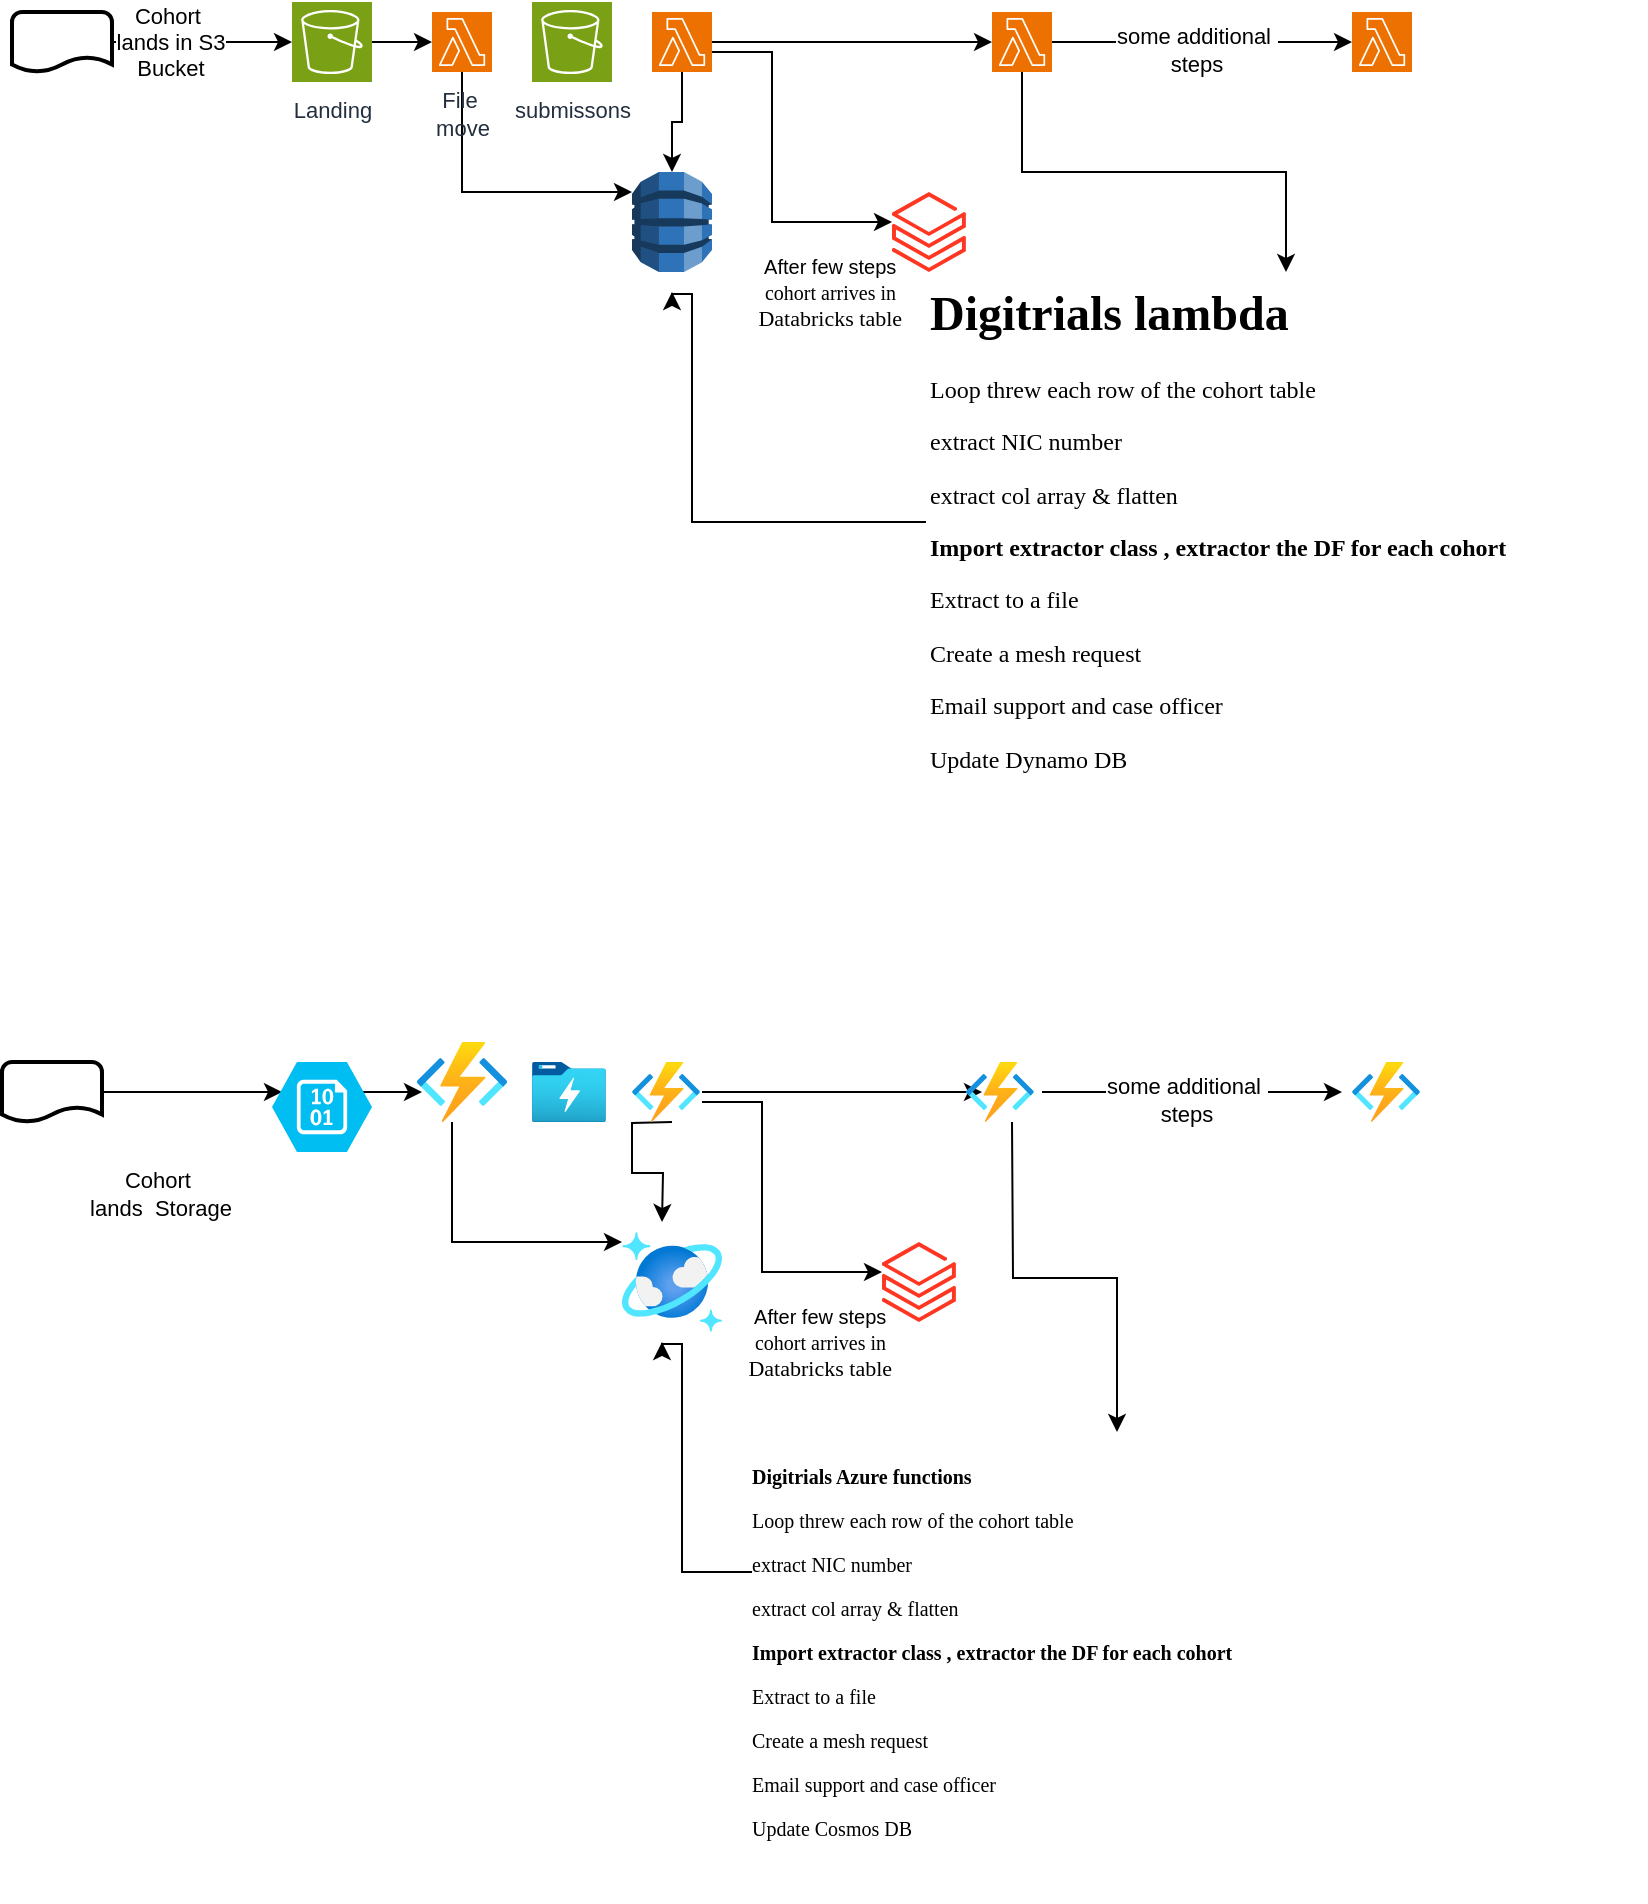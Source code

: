 <mxfile version="24.4.4" type="github">
  <diagram name="Page-1" id="uHCma_FmaCSKborZXaRn">
    <mxGraphModel dx="1434" dy="789" grid="1" gridSize="10" guides="1" tooltips="1" connect="1" arrows="1" fold="1" page="1" pageScale="1" pageWidth="827" pageHeight="1169" math="0" shadow="0">
      <root>
        <mxCell id="0" />
        <mxCell id="1" parent="0" />
        <mxCell id="vDAXVthCq3TNaY1uQa2G-28" style="edgeStyle=orthogonalEdgeStyle;rounded=0;orthogonalLoop=1;jettySize=auto;html=1;" parent="1" source="vDAXVthCq3TNaY1uQa2G-2" target="vDAXVthCq3TNaY1uQa2G-18" edge="1">
          <mxGeometry relative="1" as="geometry">
            <Array as="points">
              <mxPoint x="235" y="140" />
            </Array>
          </mxGeometry>
        </mxCell>
        <mxCell id="vDAXVthCq3TNaY1uQa2G-2" value="&lt;font style=&quot;font-size: 11px;&quot;&gt;File&amp;nbsp;&lt;/font&gt;&lt;div&gt;&lt;font style=&quot;font-size: 11px;&quot;&gt;move&lt;/font&gt;&lt;/div&gt;" style="sketch=0;points=[[0,0,0],[0.25,0,0],[0.5,0,0],[0.75,0,0],[1,0,0],[0,1,0],[0.25,1,0],[0.5,1,0],[0.75,1,0],[1,1,0],[0,0.25,0],[0,0.5,0],[0,0.75,0],[1,0.25,0],[1,0.5,0],[1,0.75,0]];outlineConnect=0;fontColor=#232F3E;fillColor=#ED7100;strokeColor=#ffffff;dashed=0;verticalLabelPosition=bottom;verticalAlign=top;align=center;html=1;fontSize=12;fontStyle=0;aspect=fixed;shape=mxgraph.aws4.resourceIcon;resIcon=mxgraph.aws4.lambda;" parent="1" vertex="1">
          <mxGeometry x="220" y="50" width="30" height="30" as="geometry" />
        </mxCell>
        <mxCell id="vDAXVthCq3TNaY1uQa2G-7" value="&lt;font style=&quot;font-size: 11px;&quot;&gt;Landing&lt;/font&gt;" style="sketch=0;points=[[0,0,0],[0.25,0,0],[0.5,0,0],[0.75,0,0],[1,0,0],[0,1,0],[0.25,1,0],[0.5,1,0],[0.75,1,0],[1,1,0],[0,0.25,0],[0,0.5,0],[0,0.75,0],[1,0.25,0],[1,0.5,0],[1,0.75,0]];outlineConnect=0;fontColor=#232F3E;fillColor=#7AA116;strokeColor=#ffffff;dashed=0;verticalLabelPosition=bottom;verticalAlign=top;align=center;html=1;fontSize=12;fontStyle=0;aspect=fixed;shape=mxgraph.aws4.resourceIcon;resIcon=mxgraph.aws4.s3;" parent="1" vertex="1">
          <mxGeometry x="150" y="45" width="40" height="40" as="geometry" />
        </mxCell>
        <mxCell id="vDAXVthCq3TNaY1uQa2G-11" style="edgeStyle=orthogonalEdgeStyle;rounded=0;orthogonalLoop=1;jettySize=auto;html=1;" parent="1" source="vDAXVthCq3TNaY1uQa2G-10" target="vDAXVthCq3TNaY1uQa2G-7" edge="1">
          <mxGeometry relative="1" as="geometry" />
        </mxCell>
        <mxCell id="vDAXVthCq3TNaY1uQa2G-12" value="&lt;font style=&quot;font-size: 11px;&quot;&gt;Cohort&amp;nbsp;&lt;/font&gt;&lt;div&gt;&lt;font style=&quot;font-size: 11px;&quot;&gt;lands in S3 &lt;br&gt;Bucket&lt;/font&gt;&lt;/div&gt;" style="edgeLabel;html=1;align=center;verticalAlign=middle;resizable=0;points=[];" parent="vDAXVthCq3TNaY1uQa2G-11" vertex="1" connectable="0">
          <mxGeometry x="0.091" y="-4" relative="1" as="geometry">
            <mxPoint x="-20" y="-4" as="offset" />
          </mxGeometry>
        </mxCell>
        <mxCell id="vDAXVthCq3TNaY1uQa2G-10" value="" style="strokeWidth=2;html=1;shape=mxgraph.flowchart.document2;whiteSpace=wrap;size=0.25;" parent="1" vertex="1">
          <mxGeometry x="10" y="50" width="50" height="30" as="geometry" />
        </mxCell>
        <mxCell id="vDAXVthCq3TNaY1uQa2G-13" style="edgeStyle=orthogonalEdgeStyle;rounded=0;orthogonalLoop=1;jettySize=auto;html=1;entryX=0;entryY=0.5;entryDx=0;entryDy=0;entryPerimeter=0;" parent="1" source="vDAXVthCq3TNaY1uQa2G-7" target="vDAXVthCq3TNaY1uQa2G-2" edge="1">
          <mxGeometry relative="1" as="geometry" />
        </mxCell>
        <mxCell id="vDAXVthCq3TNaY1uQa2G-14" value="&lt;font style=&quot;font-size: 11px;&quot;&gt;submissons&lt;/font&gt;" style="sketch=0;points=[[0,0,0],[0.25,0,0],[0.5,0,0],[0.75,0,0],[1,0,0],[0,1,0],[0.25,1,0],[0.5,1,0],[0.75,1,0],[1,1,0],[0,0.25,0],[0,0.5,0],[0,0.75,0],[1,0.25,0],[1,0.5,0],[1,0.75,0]];outlineConnect=0;fontColor=#232F3E;fillColor=#7AA116;strokeColor=#ffffff;dashed=0;verticalLabelPosition=bottom;verticalAlign=top;align=center;html=1;fontSize=12;fontStyle=0;aspect=fixed;shape=mxgraph.aws4.resourceIcon;resIcon=mxgraph.aws4.s3;" parent="1" vertex="1">
          <mxGeometry x="270" y="45" width="40" height="40" as="geometry" />
        </mxCell>
        <mxCell id="vDAXVthCq3TNaY1uQa2G-18" value="" style="outlineConnect=0;dashed=0;verticalLabelPosition=bottom;verticalAlign=top;align=center;html=1;shape=mxgraph.aws3.dynamo_db;fillColor=#2E73B8;gradientColor=none;" parent="1" vertex="1">
          <mxGeometry x="320" y="130" width="40" height="50" as="geometry" />
        </mxCell>
        <mxCell id="vDAXVthCq3TNaY1uQa2G-26" value="&lt;font style=&quot;font-size: 10px;&quot; face=&quot;Helvetica&quot;&gt;After few steps&amp;nbsp;&lt;/font&gt;&lt;div&gt;&lt;font style=&quot;font-size: 10px;&quot; face=&quot;Ixv8mfhsVUGZZnF8XqDp&quot;&gt;cohort arrives in&amp;nbsp;&lt;/font&gt;&lt;/div&gt;&lt;div&gt;&lt;font style=&quot;font-size: 11px;&quot; face=&quot;Ixv8mfhsVUGZZnF8XqDp&quot;&gt;Databricks table&amp;nbsp;&lt;/font&gt;&lt;/div&gt;" style="edgeStyle=orthogonalEdgeStyle;rounded=0;orthogonalLoop=1;jettySize=auto;html=1;" parent="1" source="vDAXVthCq3TNaY1uQa2G-24" target="vDAXVthCq3TNaY1uQa2G-30" edge="1">
          <mxGeometry x="0.657" y="-35" relative="1" as="geometry">
            <mxPoint x="520" y="70" as="targetPoint" />
            <Array as="points">
              <mxPoint x="390" y="70" />
              <mxPoint x="390" y="155" />
            </Array>
            <mxPoint as="offset" />
          </mxGeometry>
        </mxCell>
        <mxCell id="vDAXVthCq3TNaY1uQa2G-41" style="edgeStyle=orthogonalEdgeStyle;rounded=0;orthogonalLoop=1;jettySize=auto;html=1;" parent="1" source="vDAXVthCq3TNaY1uQa2G-24" target="vDAXVthCq3TNaY1uQa2G-40" edge="1">
          <mxGeometry relative="1" as="geometry" />
        </mxCell>
        <mxCell id="vDAXVthCq3TNaY1uQa2G-24" value="" style="sketch=0;points=[[0,0,0],[0.25,0,0],[0.5,0,0],[0.75,0,0],[1,0,0],[0,1,0],[0.25,1,0],[0.5,1,0],[0.75,1,0],[1,1,0],[0,0.25,0],[0,0.5,0],[0,0.75,0],[1,0.25,0],[1,0.5,0],[1,0.75,0]];outlineConnect=0;fontColor=#232F3E;fillColor=#ED7100;strokeColor=#ffffff;dashed=0;verticalLabelPosition=bottom;verticalAlign=top;align=center;html=1;fontSize=12;fontStyle=0;aspect=fixed;shape=mxgraph.aws4.resourceIcon;resIcon=mxgraph.aws4.lambda;" parent="1" vertex="1">
          <mxGeometry x="330" y="50" width="30" height="30" as="geometry" />
        </mxCell>
        <mxCell id="vDAXVthCq3TNaY1uQa2G-29" style="edgeStyle=orthogonalEdgeStyle;rounded=0;orthogonalLoop=1;jettySize=auto;html=1;entryX=0.5;entryY=0;entryDx=0;entryDy=0;entryPerimeter=0;" parent="1" source="vDAXVthCq3TNaY1uQa2G-24" target="vDAXVthCq3TNaY1uQa2G-18" edge="1">
          <mxGeometry relative="1" as="geometry" />
        </mxCell>
        <mxCell id="vDAXVthCq3TNaY1uQa2G-30" value="" style="image;aspect=fixed;html=1;points=[];align=center;fontSize=12;image=img/lib/azure2/analytics/Azure_Databricks.svg;" parent="1" vertex="1">
          <mxGeometry x="450" y="140" width="36.94" height="40" as="geometry" />
        </mxCell>
        <mxCell id="vDAXVthCq3TNaY1uQa2G-43" style="edgeStyle=orthogonalEdgeStyle;rounded=0;orthogonalLoop=1;jettySize=auto;html=1;" parent="1" source="vDAXVthCq3TNaY1uQa2G-35" edge="1">
          <mxGeometry relative="1" as="geometry">
            <mxPoint x="340" y="190" as="targetPoint" />
            <Array as="points">
              <mxPoint x="350" y="305" />
              <mxPoint x="350" y="191" />
            </Array>
          </mxGeometry>
        </mxCell>
        <mxCell id="vDAXVthCq3TNaY1uQa2G-35" value="&lt;h1 style=&quot;margin-top: 0px;&quot;&gt;&lt;font face=&quot;Verdana&quot;&gt;Digitrials lambda&amp;nbsp;&lt;/font&gt;&lt;/h1&gt;&lt;p&gt;&lt;font face=&quot;By6SQ_CzczAgG9E-d-W3&quot;&gt;&lt;span style=&quot;background-color: initial;&quot;&gt;Loop threw each row of the cohort table&lt;/span&gt;&lt;br&gt;&lt;/font&gt;&lt;/p&gt;&lt;p&gt;&lt;font face=&quot;By6SQ_CzczAgG9E-d-W3&quot;&gt;extract NIC number&lt;/font&gt;&lt;/p&gt;&lt;p&gt;&lt;font face=&quot;By6SQ_CzczAgG9E-d-W3&quot;&gt;extract col array &amp;amp; flatten&lt;/font&gt;&lt;/p&gt;&lt;p&gt;&lt;b&gt;&lt;font face=&quot;By6SQ_CzczAgG9E-d-W3&quot;&gt;Import extractor class , extractor the DF for each cohort&lt;/font&gt;&lt;/b&gt;&lt;/p&gt;&lt;p&gt;&lt;font face=&quot;By6SQ_CzczAgG9E-d-W3&quot;&gt;Extract to a file&lt;/font&gt;&lt;/p&gt;&lt;p&gt;&lt;font face=&quot;By6SQ_CzczAgG9E-d-W3&quot;&gt;Create a mesh request&lt;/font&gt;&lt;/p&gt;&lt;p&gt;&lt;font face=&quot;By6SQ_CzczAgG9E-d-W3&quot;&gt;Email support and case officer&lt;/font&gt;&lt;/p&gt;&lt;p&gt;&lt;font face=&quot;By6SQ_CzczAgG9E-d-W3&quot;&gt;Update Dynamo DB&lt;/font&gt;&lt;/p&gt;" style="text;html=1;whiteSpace=wrap;overflow=hidden;rounded=0;" parent="1" vertex="1">
          <mxGeometry x="467" y="180" width="360" height="250" as="geometry" />
        </mxCell>
        <mxCell id="vDAXVthCq3TNaY1uQa2G-42" style="edgeStyle=orthogonalEdgeStyle;rounded=0;orthogonalLoop=1;jettySize=auto;html=1;" parent="1" source="vDAXVthCq3TNaY1uQa2G-40" edge="1" target="vDAXVthCq3TNaY1uQa2G-35">
          <mxGeometry relative="1" as="geometry">
            <mxPoint x="520" y="270" as="targetPoint" />
          </mxGeometry>
        </mxCell>
        <mxCell id="vDAXVthCq3TNaY1uQa2G-40" value="" style="sketch=0;points=[[0,0,0],[0.25,0,0],[0.5,0,0],[0.75,0,0],[1,0,0],[0,1,0],[0.25,1,0],[0.5,1,0],[0.75,1,0],[1,1,0],[0,0.25,0],[0,0.5,0],[0,0.75,0],[1,0.25,0],[1,0.5,0],[1,0.75,0]];outlineConnect=0;fontColor=#232F3E;fillColor=#ED7100;strokeColor=#ffffff;dashed=0;verticalLabelPosition=bottom;verticalAlign=top;align=center;html=1;fontSize=12;fontStyle=0;aspect=fixed;shape=mxgraph.aws4.resourceIcon;resIcon=mxgraph.aws4.lambda;" parent="1" vertex="1">
          <mxGeometry x="500" y="50" width="30" height="30" as="geometry" />
        </mxCell>
        <mxCell id="vDAXVthCq3TNaY1uQa2G-47" value="" style="sketch=0;points=[[0,0,0],[0.25,0,0],[0.5,0,0],[0.75,0,0],[1,0,0],[0,1,0],[0.25,1,0],[0.5,1,0],[0.75,1,0],[1,1,0],[0,0.25,0],[0,0.5,0],[0,0.75,0],[1,0.25,0],[1,0.5,0],[1,0.75,0]];outlineConnect=0;fontColor=#232F3E;fillColor=#ED7100;strokeColor=#ffffff;dashed=0;verticalLabelPosition=bottom;verticalAlign=top;align=center;html=1;fontSize=12;fontStyle=0;aspect=fixed;shape=mxgraph.aws4.resourceIcon;resIcon=mxgraph.aws4.lambda;" parent="1" vertex="1">
          <mxGeometry x="680" y="50" width="30" height="30" as="geometry" />
        </mxCell>
        <mxCell id="vDAXVthCq3TNaY1uQa2G-48" style="edgeStyle=orthogonalEdgeStyle;rounded=0;orthogonalLoop=1;jettySize=auto;html=1;entryX=0;entryY=0.5;entryDx=0;entryDy=0;entryPerimeter=0;" parent="1" source="vDAXVthCq3TNaY1uQa2G-40" target="vDAXVthCq3TNaY1uQa2G-47" edge="1">
          <mxGeometry relative="1" as="geometry" />
        </mxCell>
        <mxCell id="vDAXVthCq3TNaY1uQa2G-49" value="some additional&amp;nbsp;&lt;div&gt;steps&lt;/div&gt;" style="edgeLabel;html=1;align=center;verticalAlign=middle;resizable=0;points=[];" parent="vDAXVthCq3TNaY1uQa2G-48" vertex="1" connectable="0">
          <mxGeometry x="-0.05" y="-4" relative="1" as="geometry">
            <mxPoint as="offset" />
          </mxGeometry>
        </mxCell>
        <mxCell id="bMgN3ZrooA-21gRi20hC-44" style="edgeStyle=orthogonalEdgeStyle;rounded=0;orthogonalLoop=1;jettySize=auto;html=1;" edge="1" parent="1">
          <mxGeometry relative="1" as="geometry">
            <Array as="points">
              <mxPoint x="230" y="665" />
            </Array>
            <mxPoint x="230" y="605" as="sourcePoint" />
            <mxPoint x="315" y="665" as="targetPoint" />
          </mxGeometry>
        </mxCell>
        <mxCell id="bMgN3ZrooA-21gRi20hC-47" style="edgeStyle=orthogonalEdgeStyle;rounded=0;orthogonalLoop=1;jettySize=auto;html=1;" edge="1" parent="1" source="bMgN3ZrooA-21gRi20hC-49">
          <mxGeometry relative="1" as="geometry">
            <mxPoint x="145" y="590" as="targetPoint" />
          </mxGeometry>
        </mxCell>
        <mxCell id="bMgN3ZrooA-21gRi20hC-48" value="&lt;font style=&quot;font-size: 11px;&quot;&gt;Cohort&amp;nbsp;&lt;/font&gt;&lt;div&gt;&lt;font style=&quot;font-size: 11px;&quot;&gt;lands&amp;nbsp; Storage&lt;br&gt;&lt;/font&gt;&lt;/div&gt;" style="edgeLabel;html=1;align=center;verticalAlign=middle;resizable=0;points=[];" vertex="1" connectable="0" parent="bMgN3ZrooA-21gRi20hC-47">
          <mxGeometry x="0.091" y="-4" relative="1" as="geometry">
            <mxPoint x="-20" y="46" as="offset" />
          </mxGeometry>
        </mxCell>
        <mxCell id="bMgN3ZrooA-21gRi20hC-49" value="" style="strokeWidth=2;html=1;shape=mxgraph.flowchart.document2;whiteSpace=wrap;size=0.25;" vertex="1" parent="1">
          <mxGeometry x="5" y="575" width="50" height="30" as="geometry" />
        </mxCell>
        <mxCell id="bMgN3ZrooA-21gRi20hC-50" style="edgeStyle=orthogonalEdgeStyle;rounded=0;orthogonalLoop=1;jettySize=auto;html=1;entryX=0;entryY=0.5;entryDx=0;entryDy=0;entryPerimeter=0;" edge="1" parent="1">
          <mxGeometry relative="1" as="geometry">
            <mxPoint x="185" y="590" as="sourcePoint" />
            <mxPoint x="215" y="590" as="targetPoint" />
          </mxGeometry>
        </mxCell>
        <mxCell id="bMgN3ZrooA-21gRi20hC-53" value="&lt;font style=&quot;font-size: 10px;&quot; face=&quot;Helvetica&quot;&gt;After few steps&amp;nbsp;&lt;/font&gt;&lt;div&gt;&lt;font style=&quot;font-size: 10px;&quot; face=&quot;Ixv8mfhsVUGZZnF8XqDp&quot;&gt;cohort arrives in&amp;nbsp;&lt;/font&gt;&lt;/div&gt;&lt;div&gt;&lt;font style=&quot;font-size: 11px;&quot; face=&quot;Ixv8mfhsVUGZZnF8XqDp&quot;&gt;Databricks table&amp;nbsp;&lt;/font&gt;&lt;/div&gt;" style="edgeStyle=orthogonalEdgeStyle;rounded=0;orthogonalLoop=1;jettySize=auto;html=1;" edge="1" parent="1" target="bMgN3ZrooA-21gRi20hC-57">
          <mxGeometry x="0.657" y="-35" relative="1" as="geometry">
            <mxPoint x="515" y="595" as="targetPoint" />
            <Array as="points">
              <mxPoint x="385" y="595" />
              <mxPoint x="385" y="680" />
            </Array>
            <mxPoint as="offset" />
            <mxPoint x="355" y="595" as="sourcePoint" />
          </mxGeometry>
        </mxCell>
        <mxCell id="bMgN3ZrooA-21gRi20hC-54" style="edgeStyle=orthogonalEdgeStyle;rounded=0;orthogonalLoop=1;jettySize=auto;html=1;" edge="1" parent="1">
          <mxGeometry relative="1" as="geometry">
            <mxPoint x="355" y="590" as="sourcePoint" />
            <mxPoint x="495" y="590" as="targetPoint" />
          </mxGeometry>
        </mxCell>
        <mxCell id="bMgN3ZrooA-21gRi20hC-56" style="edgeStyle=orthogonalEdgeStyle;rounded=0;orthogonalLoop=1;jettySize=auto;html=1;entryX=0.5;entryY=0;entryDx=0;entryDy=0;entryPerimeter=0;" edge="1" parent="1">
          <mxGeometry relative="1" as="geometry">
            <mxPoint x="340" y="605" as="sourcePoint" />
            <mxPoint x="335" y="655" as="targetPoint" />
          </mxGeometry>
        </mxCell>
        <mxCell id="bMgN3ZrooA-21gRi20hC-57" value="" style="image;aspect=fixed;html=1;points=[];align=center;fontSize=12;image=img/lib/azure2/analytics/Azure_Databricks.svg;" vertex="1" parent="1">
          <mxGeometry x="445" y="665" width="36.94" height="40" as="geometry" />
        </mxCell>
        <mxCell id="bMgN3ZrooA-21gRi20hC-58" style="edgeStyle=orthogonalEdgeStyle;rounded=0;orthogonalLoop=1;jettySize=auto;html=1;" edge="1" parent="1" source="bMgN3ZrooA-21gRi20hC-59">
          <mxGeometry relative="1" as="geometry">
            <mxPoint x="335" y="715" as="targetPoint" />
            <Array as="points">
              <mxPoint x="345" y="830" />
              <mxPoint x="345" y="716" />
            </Array>
          </mxGeometry>
        </mxCell>
        <mxCell id="bMgN3ZrooA-21gRi20hC-59" value="&lt;p style=&quot;line-height: 80%;&quot;&gt;&lt;/p&gt;&lt;h1 style=&quot;margin-top: 0px; font-size: 10px;&quot;&gt;&lt;font style=&quot;font-size: 10px;&quot; face=&quot;Verdana&quot;&gt;Digitrials Azure functions&lt;br&gt;&lt;/font&gt;&lt;/h1&gt;&lt;p style=&quot;font-size: 10px;&quot;&gt;&lt;font style=&quot;font-size: 10px;&quot; face=&quot;By6SQ_CzczAgG9E-d-W3&quot;&gt;&lt;span style=&quot;background-color: initial;&quot;&gt;Loop threw each row of the cohort table&lt;/span&gt;&lt;br&gt;&lt;/font&gt;&lt;/p&gt;&lt;p style=&quot;font-size: 10px;&quot;&gt;&lt;font style=&quot;font-size: 10px;&quot; face=&quot;By6SQ_CzczAgG9E-d-W3&quot;&gt;extract NIC number&lt;/font&gt;&lt;/p&gt;&lt;p style=&quot;font-size: 10px;&quot;&gt;&lt;font style=&quot;font-size: 10px;&quot; face=&quot;By6SQ_CzczAgG9E-d-W3&quot;&gt;extract col array &amp;amp; flatten&lt;/font&gt;&lt;/p&gt;&lt;p style=&quot;font-size: 10px;&quot;&gt;&lt;font style=&quot;font-size: 10px;&quot;&gt;&lt;b&gt;&lt;font style=&quot;font-size: 10px;&quot; face=&quot;By6SQ_CzczAgG9E-d-W3&quot;&gt;Import extractor class , extractor the DF for each cohort&lt;/font&gt;&lt;/b&gt;&lt;/font&gt;&lt;/p&gt;&lt;p style=&quot;font-size: 10px;&quot;&gt;&lt;font style=&quot;font-size: 10px;&quot; face=&quot;By6SQ_CzczAgG9E-d-W3&quot;&gt;Extract to a file&lt;/font&gt;&lt;/p&gt;&lt;p style=&quot;font-size: 10px;&quot;&gt;&lt;font style=&quot;font-size: 10px;&quot; face=&quot;By6SQ_CzczAgG9E-d-W3&quot;&gt;Create a mesh request&lt;/font&gt;&lt;/p&gt;&lt;p style=&quot;font-size: 10px;&quot;&gt;&lt;font style=&quot;font-size: 10px;&quot; face=&quot;By6SQ_CzczAgG9E-d-W3&quot;&gt;Email support and case officer&lt;/font&gt;&lt;/p&gt;&lt;p style=&quot;font-size: 10px;&quot;&gt;&lt;font style=&quot;font-size: 10px;&quot; face=&quot;By6SQ_CzczAgG9E-d-W3&quot;&gt;Update Cosmos DB&lt;/font&gt;&lt;/p&gt;&lt;p&gt;&lt;/p&gt;" style="text;html=1;whiteSpace=wrap;overflow=hidden;rounded=0;strokeWidth=0;spacing=0;" vertex="1" parent="1">
          <mxGeometry x="380" y="760" width="365" height="230" as="geometry" />
        </mxCell>
        <mxCell id="bMgN3ZrooA-21gRi20hC-60" style="edgeStyle=orthogonalEdgeStyle;rounded=0;orthogonalLoop=1;jettySize=auto;html=1;" edge="1" parent="1" target="bMgN3ZrooA-21gRi20hC-59">
          <mxGeometry relative="1" as="geometry">
            <mxPoint x="515" y="795" as="targetPoint" />
            <mxPoint x="510" y="605" as="sourcePoint" />
          </mxGeometry>
        </mxCell>
        <mxCell id="bMgN3ZrooA-21gRi20hC-63" style="edgeStyle=orthogonalEdgeStyle;rounded=0;orthogonalLoop=1;jettySize=auto;html=1;entryX=0;entryY=0.5;entryDx=0;entryDy=0;entryPerimeter=0;" edge="1" parent="1">
          <mxGeometry relative="1" as="geometry">
            <mxPoint x="525" y="590" as="sourcePoint" />
            <mxPoint x="675" y="590" as="targetPoint" />
          </mxGeometry>
        </mxCell>
        <mxCell id="bMgN3ZrooA-21gRi20hC-64" value="some additional&amp;nbsp;&lt;div&gt;steps&lt;/div&gt;" style="edgeLabel;html=1;align=center;verticalAlign=middle;resizable=0;points=[];" vertex="1" connectable="0" parent="bMgN3ZrooA-21gRi20hC-63">
          <mxGeometry x="-0.05" y="-4" relative="1" as="geometry">
            <mxPoint as="offset" />
          </mxGeometry>
        </mxCell>
        <mxCell id="bMgN3ZrooA-21gRi20hC-65" value="" style="image;aspect=fixed;html=1;points=[];align=center;fontSize=12;image=img/lib/azure2/iot/Function_Apps.svg;" vertex="1" parent="1">
          <mxGeometry x="212.34" y="565" width="45.33" height="40" as="geometry" />
        </mxCell>
        <mxCell id="bMgN3ZrooA-21gRi20hC-66" value="" style="image;aspect=fixed;html=1;points=[];align=center;fontSize=12;image=img/lib/azure2/compute/Function_Apps.svg;" vertex="1" parent="1">
          <mxGeometry x="486.94" y="575" width="34" height="30" as="geometry" />
        </mxCell>
        <mxCell id="bMgN3ZrooA-21gRi20hC-67" value="" style="image;aspect=fixed;html=1;points=[];align=center;fontSize=12;image=img/lib/azure2/compute/Function_Apps.svg;" vertex="1" parent="1">
          <mxGeometry x="320" y="575" width="34" height="30" as="geometry" />
        </mxCell>
        <mxCell id="bMgN3ZrooA-21gRi20hC-68" value="" style="image;aspect=fixed;html=1;points=[];align=center;fontSize=12;image=img/lib/azure2/compute/Function_Apps.svg;" vertex="1" parent="1">
          <mxGeometry x="680" y="575" width="34" height="30" as="geometry" />
        </mxCell>
        <mxCell id="bMgN3ZrooA-21gRi20hC-69" value="" style="image;aspect=fixed;html=1;points=[];align=center;fontSize=12;image=img/lib/azure2/databases/Azure_Cosmos_DB.svg;" vertex="1" parent="1">
          <mxGeometry x="315" y="660" width="50" height="50" as="geometry" />
        </mxCell>
        <mxCell id="bMgN3ZrooA-21gRi20hC-70" value="" style="image;aspect=fixed;html=1;points=[];align=center;fontSize=12;image=img/lib/azure2/analytics/Data_Lake_Store_Gen1.svg;" vertex="1" parent="1">
          <mxGeometry x="270" y="575" width="36.92" height="30" as="geometry" />
        </mxCell>
        <mxCell id="bMgN3ZrooA-21gRi20hC-71" value="" style="verticalLabelPosition=bottom;html=1;verticalAlign=top;align=center;strokeColor=none;fillColor=#00BEF2;shape=mxgraph.azure.storage_blob;" vertex="1" parent="1">
          <mxGeometry x="140" y="575" width="50" height="45" as="geometry" />
        </mxCell>
      </root>
    </mxGraphModel>
  </diagram>
</mxfile>
